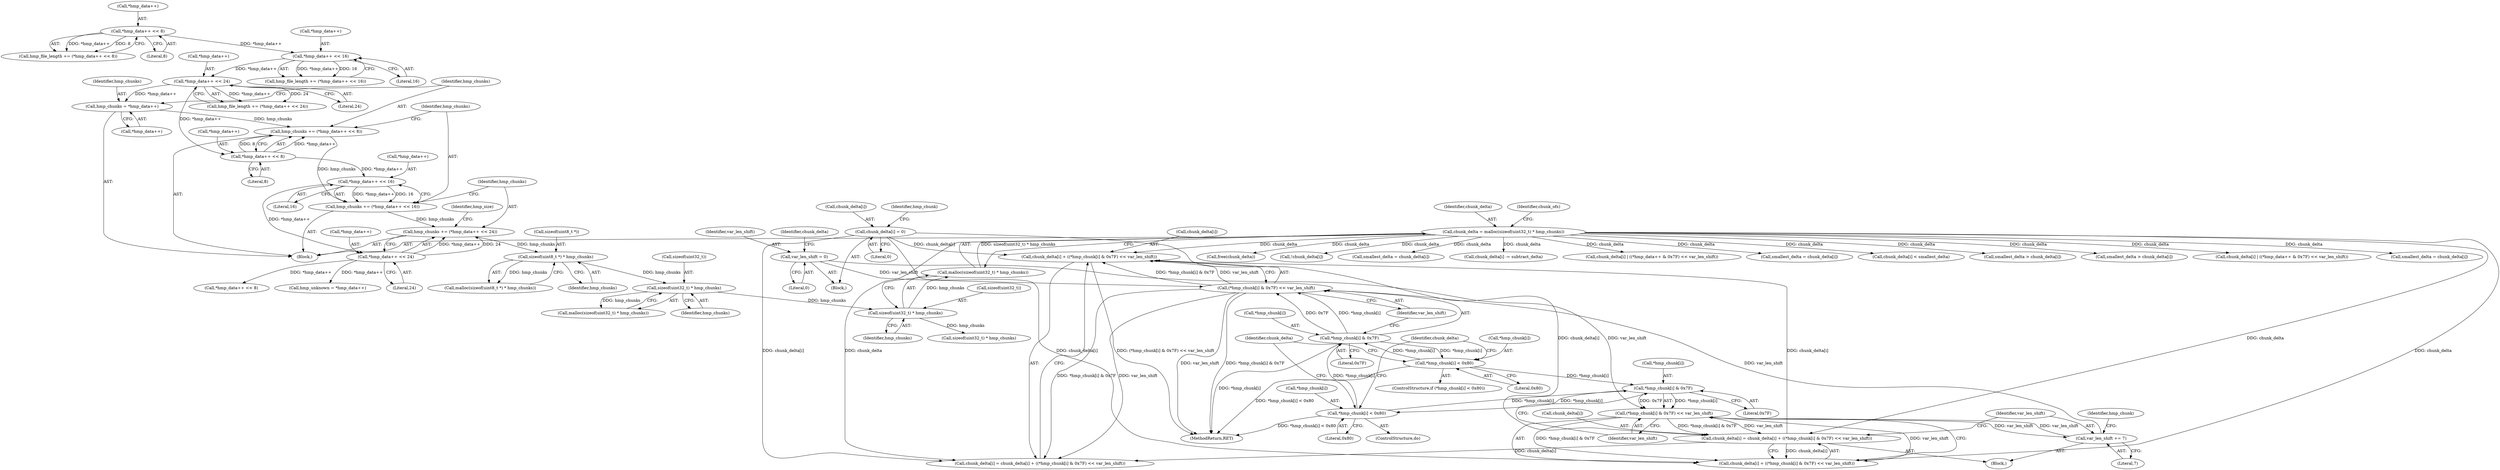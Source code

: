 digraph "0_wildmidi_660b513d99bced8783a4a5984ac2f742c74ebbdd_0@pointer" {
"1001079" [label="(Call,chunk_delta[i] + ((*hmp_chunk[i] & 0x7F) << var_len_shift))"];
"1001046" [label="(Call,chunk_delta[i] = chunk_delta[i] + ((*hmp_chunk[i] & 0x7F) << var_len_shift))"];
"1000501" [label="(Call,chunk_delta = malloc(sizeof(uint32_t) * hmp_chunks))"];
"1000503" [label="(Call,malloc(sizeof(uint32_t) * hmp_chunks))"];
"1000504" [label="(Call,sizeof(uint32_t) * hmp_chunks)"];
"1000497" [label="(Call,sizeof(uint32_t) * hmp_chunks)"];
"1000490" [label="(Call,sizeof(uint8_t *) * hmp_chunks)"];
"1000327" [label="(Call,hmp_chunks += (*hmp_data++ << 24))"];
"1000329" [label="(Call,*hmp_data++ << 24)"];
"1000322" [label="(Call,*hmp_data++ << 16)"];
"1000315" [label="(Call,*hmp_data++ << 8)"];
"1000292" [label="(Call,*hmp_data++ << 24)"];
"1000285" [label="(Call,*hmp_data++ << 16)"];
"1000278" [label="(Call,*hmp_data++ << 8)"];
"1000320" [label="(Call,hmp_chunks += (*hmp_data++ << 16))"];
"1000313" [label="(Call,hmp_chunks += (*hmp_data++ << 8))"];
"1000308" [label="(Call,hmp_chunks = *hmp_data++)"];
"1001031" [label="(Call,chunk_delta[i] = 0)"];
"1001054" [label="(Call,(*hmp_chunk[i] & 0x7F) << var_len_shift)"];
"1001055" [label="(Call,*hmp_chunk[i] & 0x7F)"];
"1001037" [label="(Call,*hmp_chunk[i] < 0x80)"];
"1001084" [label="(Call,*hmp_chunk[i] & 0x7F)"];
"1001069" [label="(Call,*hmp_chunk[i] < 0x80)"];
"1001062" [label="(Call,var_len_shift += 7)"];
"1001028" [label="(Call,var_len_shift = 0)"];
"1001083" [label="(Call,(*hmp_chunk[i] & 0x7F) << var_len_shift)"];
"1001063" [label="(Identifier,var_len_shift)"];
"1001215" [label="(Call,free(chunk_delta))"];
"1000498" [label="(Call,sizeof(uint32_t))"];
"1000321" [label="(Identifier,hmp_chunks)"];
"1001055" [label="(Call,*hmp_chunk[i] & 0x7F)"];
"1000500" [label="(Identifier,hmp_chunks)"];
"1000322" [label="(Call,*hmp_data++ << 16)"];
"1000314" [label="(Identifier,hmp_chunks)"];
"1001033" [label="(Identifier,chunk_delta)"];
"1001062" [label="(Call,var_len_shift += 7)"];
"1001089" [label="(Literal,0x7F)"];
"1000489" [label="(Call,malloc(sizeof(uint8_t *) * hmp_chunks))"];
"1001037" [label="(Call,*hmp_chunk[i] < 0x80)"];
"1001040" [label="(Identifier,hmp_chunk)"];
"1000344" [label="(Call,*hmp_data++ << 8)"];
"1000283" [label="(Call,hmp_file_length += (*hmp_data++ << 16))"];
"1000491" [label="(Call,sizeof(uint8_t *))"];
"1001231" [label="(MethodReturn,RET)"];
"1000507" [label="(Identifier,hmp_chunks)"];
"1000278" [label="(Call,*hmp_data++ << 8)"];
"1000289" [label="(Literal,16)"];
"1001050" [label="(Call,chunk_delta[i] + ((*hmp_chunk[i] & 0x7F) << var_len_shift))"];
"1000337" [label="(Call,hmp_unknown = *hmp_data++)"];
"1000309" [label="(Identifier,hmp_chunks)"];
"1000333" [label="(Literal,24)"];
"1000319" [label="(Literal,8)"];
"1001095" [label="(Call,!chunk_delta[i])"];
"1000316" [label="(Call,*hmp_data++)"];
"1000292" [label="(Call,*hmp_data++ << 24)"];
"1000328" [label="(Identifier,hmp_chunks)"];
"1000323" [label="(Call,*hmp_data++)"];
"1000505" [label="(Call,sizeof(uint32_t))"];
"1000310" [label="(Call,*hmp_data++)"];
"1000329" [label="(Call,*hmp_data++ << 24)"];
"1001085" [label="(Call,*hmp_chunk[i])"];
"1001056" [label="(Call,*hmp_chunk[i])"];
"1000501" [label="(Call,chunk_delta = malloc(sizeof(uint32_t) * hmp_chunks))"];
"1001061" [label="(Identifier,var_len_shift)"];
"1000313" [label="(Call,hmp_chunks += (*hmp_data++ << 8))"];
"1000509" [label="(Identifier,chunk_ofs)"];
"1000335" [label="(Identifier,hmp_size)"];
"1001077" [label="(Identifier,chunk_delta)"];
"1000737" [label="(Call,smallest_delta = chunk_delta[i])"];
"1000490" [label="(Call,sizeof(uint8_t *) * hmp_chunks)"];
"1001032" [label="(Call,chunk_delta[i])"];
"1001048" [label="(Identifier,chunk_delta)"];
"1000308" [label="(Call,hmp_chunks = *hmp_data++)"];
"1001046" [label="(Call,chunk_delta[i] = chunk_delta[i] + ((*hmp_chunk[i] & 0x7F) << var_len_shift))"];
"1000285" [label="(Call,*hmp_data++ << 16)"];
"1000836" [label="(Call,chunk_delta[i] -= subtract_delta)"];
"1001028" [label="(Call,var_len_shift = 0)"];
"1001047" [label="(Call,chunk_delta[i])"];
"1000504" [label="(Call,sizeof(uint32_t) * hmp_chunks)"];
"1001036" [label="(ControlStructure,if (*hmp_chunk[i] < 0x80))"];
"1000106" [label="(Block,)"];
"1000863" [label="(Block,)"];
"1001070" [label="(Call,*hmp_chunk[i])"];
"1000689" [label="(Call,chunk_delta[i] | ((*hmp_data++ & 0x7F) << var_len_shift))"];
"1001029" [label="(Identifier,var_len_shift)"];
"1000493" [label="(Identifier,hmp_chunks)"];
"1000856" [label="(Call,smallest_delta = chunk_delta[i])"];
"1001079" [label="(Call,chunk_delta[i] + ((*hmp_chunk[i] & 0x7F) << var_len_shift))"];
"1001090" [label="(Identifier,var_len_shift)"];
"1001064" [label="(Literal,7)"];
"1001031" [label="(Call,chunk_delta[i] = 0)"];
"1000315" [label="(Call,*hmp_data++ << 8)"];
"1001080" [label="(Call,chunk_delta[i])"];
"1000731" [label="(Call,chunk_delta[i] < smallest_delta)"];
"1000330" [label="(Call,*hmp_data++)"];
"1001038" [label="(Call,*hmp_chunk[i])"];
"1000326" [label="(Literal,16)"];
"1001044" [label="(ControlStructure,do)"];
"1000511" [label="(Call,sizeof(uint32_t) * hmp_chunks)"];
"1001103" [label="(Call,smallest_delta > chunk_delta[i])"];
"1000497" [label="(Call,sizeof(uint32_t) * hmp_chunks)"];
"1001042" [label="(Literal,0x80)"];
"1000290" [label="(Call,hmp_file_length += (*hmp_data++ << 24))"];
"1001035" [label="(Literal,0)"];
"1001045" [label="(Block,)"];
"1001083" [label="(Call,(*hmp_chunk[i] & 0x7F) << var_len_shift)"];
"1000276" [label="(Call,hmp_file_length += (*hmp_data++ << 8))"];
"1000850" [label="(Call,smallest_delta > chunk_delta[i])"];
"1000715" [label="(Call,chunk_delta[i] | ((*hmp_data++ & 0x7F) << var_len_shift))"];
"1000296" [label="(Literal,24)"];
"1000293" [label="(Call,*hmp_data++)"];
"1000327" [label="(Call,hmp_chunks += (*hmp_data++ << 24))"];
"1000496" [label="(Call,malloc(sizeof(uint32_t) * hmp_chunks))"];
"1000286" [label="(Call,*hmp_data++)"];
"1001067" [label="(Identifier,hmp_chunk)"];
"1000502" [label="(Identifier,chunk_delta)"];
"1000279" [label="(Call,*hmp_data++)"];
"1001075" [label="(Call,chunk_delta[i] = chunk_delta[i] + ((*hmp_chunk[i] & 0x7F) << var_len_shift))"];
"1001030" [label="(Literal,0)"];
"1000503" [label="(Call,malloc(sizeof(uint32_t) * hmp_chunks))"];
"1001060" [label="(Literal,0x7F)"];
"1001074" [label="(Literal,0x80)"];
"1000282" [label="(Literal,8)"];
"1001109" [label="(Call,smallest_delta = chunk_delta[i])"];
"1001069" [label="(Call,*hmp_chunk[i] < 0x80)"];
"1001084" [label="(Call,*hmp_chunk[i] & 0x7F)"];
"1000320" [label="(Call,hmp_chunks += (*hmp_data++ << 16))"];
"1001054" [label="(Call,(*hmp_chunk[i] & 0x7F) << var_len_shift)"];
"1001079" -> "1001075"  [label="AST: "];
"1001079" -> "1001083"  [label="CFG: "];
"1001080" -> "1001079"  [label="AST: "];
"1001083" -> "1001079"  [label="AST: "];
"1001075" -> "1001079"  [label="CFG: "];
"1001079" -> "1001231"  [label="DDG: (*hmp_chunk[i] & 0x7F) << var_len_shift"];
"1001046" -> "1001079"  [label="DDG: chunk_delta[i]"];
"1000501" -> "1001079"  [label="DDG: chunk_delta"];
"1001031" -> "1001079"  [label="DDG: chunk_delta[i]"];
"1001083" -> "1001079"  [label="DDG: *hmp_chunk[i] & 0x7F"];
"1001083" -> "1001079"  [label="DDG: var_len_shift"];
"1001046" -> "1001045"  [label="AST: "];
"1001046" -> "1001050"  [label="CFG: "];
"1001047" -> "1001046"  [label="AST: "];
"1001050" -> "1001046"  [label="AST: "];
"1001063" -> "1001046"  [label="CFG: "];
"1000501" -> "1001046"  [label="DDG: chunk_delta"];
"1001031" -> "1001046"  [label="DDG: chunk_delta[i]"];
"1001054" -> "1001046"  [label="DDG: *hmp_chunk[i] & 0x7F"];
"1001054" -> "1001046"  [label="DDG: var_len_shift"];
"1001046" -> "1001050"  [label="DDG: chunk_delta[i]"];
"1001046" -> "1001075"  [label="DDG: chunk_delta[i]"];
"1000501" -> "1000106"  [label="AST: "];
"1000501" -> "1000503"  [label="CFG: "];
"1000502" -> "1000501"  [label="AST: "];
"1000503" -> "1000501"  [label="AST: "];
"1000509" -> "1000501"  [label="CFG: "];
"1000503" -> "1000501"  [label="DDG: sizeof(uint32_t) * hmp_chunks"];
"1000501" -> "1000689"  [label="DDG: chunk_delta"];
"1000501" -> "1000715"  [label="DDG: chunk_delta"];
"1000501" -> "1000731"  [label="DDG: chunk_delta"];
"1000501" -> "1000737"  [label="DDG: chunk_delta"];
"1000501" -> "1000836"  [label="DDG: chunk_delta"];
"1000501" -> "1000850"  [label="DDG: chunk_delta"];
"1000501" -> "1000856"  [label="DDG: chunk_delta"];
"1000501" -> "1001050"  [label="DDG: chunk_delta"];
"1000501" -> "1001075"  [label="DDG: chunk_delta"];
"1000501" -> "1001095"  [label="DDG: chunk_delta"];
"1000501" -> "1001103"  [label="DDG: chunk_delta"];
"1000501" -> "1001109"  [label="DDG: chunk_delta"];
"1000501" -> "1001215"  [label="DDG: chunk_delta"];
"1000503" -> "1000504"  [label="CFG: "];
"1000504" -> "1000503"  [label="AST: "];
"1000504" -> "1000503"  [label="DDG: hmp_chunks"];
"1000504" -> "1000507"  [label="CFG: "];
"1000505" -> "1000504"  [label="AST: "];
"1000507" -> "1000504"  [label="AST: "];
"1000497" -> "1000504"  [label="DDG: hmp_chunks"];
"1000504" -> "1000511"  [label="DDG: hmp_chunks"];
"1000497" -> "1000496"  [label="AST: "];
"1000497" -> "1000500"  [label="CFG: "];
"1000498" -> "1000497"  [label="AST: "];
"1000500" -> "1000497"  [label="AST: "];
"1000496" -> "1000497"  [label="CFG: "];
"1000497" -> "1000496"  [label="DDG: hmp_chunks"];
"1000490" -> "1000497"  [label="DDG: hmp_chunks"];
"1000490" -> "1000489"  [label="AST: "];
"1000490" -> "1000493"  [label="CFG: "];
"1000491" -> "1000490"  [label="AST: "];
"1000493" -> "1000490"  [label="AST: "];
"1000489" -> "1000490"  [label="CFG: "];
"1000490" -> "1000489"  [label="DDG: hmp_chunks"];
"1000327" -> "1000490"  [label="DDG: hmp_chunks"];
"1000327" -> "1000106"  [label="AST: "];
"1000327" -> "1000329"  [label="CFG: "];
"1000328" -> "1000327"  [label="AST: "];
"1000329" -> "1000327"  [label="AST: "];
"1000335" -> "1000327"  [label="CFG: "];
"1000329" -> "1000327"  [label="DDG: *hmp_data++"];
"1000329" -> "1000327"  [label="DDG: 24"];
"1000320" -> "1000327"  [label="DDG: hmp_chunks"];
"1000329" -> "1000333"  [label="CFG: "];
"1000330" -> "1000329"  [label="AST: "];
"1000333" -> "1000329"  [label="AST: "];
"1000322" -> "1000329"  [label="DDG: *hmp_data++"];
"1000329" -> "1000337"  [label="DDG: *hmp_data++"];
"1000329" -> "1000344"  [label="DDG: *hmp_data++"];
"1000322" -> "1000320"  [label="AST: "];
"1000322" -> "1000326"  [label="CFG: "];
"1000323" -> "1000322"  [label="AST: "];
"1000326" -> "1000322"  [label="AST: "];
"1000320" -> "1000322"  [label="CFG: "];
"1000322" -> "1000320"  [label="DDG: *hmp_data++"];
"1000322" -> "1000320"  [label="DDG: 16"];
"1000315" -> "1000322"  [label="DDG: *hmp_data++"];
"1000315" -> "1000313"  [label="AST: "];
"1000315" -> "1000319"  [label="CFG: "];
"1000316" -> "1000315"  [label="AST: "];
"1000319" -> "1000315"  [label="AST: "];
"1000313" -> "1000315"  [label="CFG: "];
"1000315" -> "1000313"  [label="DDG: *hmp_data++"];
"1000315" -> "1000313"  [label="DDG: 8"];
"1000292" -> "1000315"  [label="DDG: *hmp_data++"];
"1000292" -> "1000290"  [label="AST: "];
"1000292" -> "1000296"  [label="CFG: "];
"1000293" -> "1000292"  [label="AST: "];
"1000296" -> "1000292"  [label="AST: "];
"1000290" -> "1000292"  [label="CFG: "];
"1000292" -> "1000290"  [label="DDG: *hmp_data++"];
"1000292" -> "1000290"  [label="DDG: 24"];
"1000285" -> "1000292"  [label="DDG: *hmp_data++"];
"1000292" -> "1000308"  [label="DDG: *hmp_data++"];
"1000285" -> "1000283"  [label="AST: "];
"1000285" -> "1000289"  [label="CFG: "];
"1000286" -> "1000285"  [label="AST: "];
"1000289" -> "1000285"  [label="AST: "];
"1000283" -> "1000285"  [label="CFG: "];
"1000285" -> "1000283"  [label="DDG: *hmp_data++"];
"1000285" -> "1000283"  [label="DDG: 16"];
"1000278" -> "1000285"  [label="DDG: *hmp_data++"];
"1000278" -> "1000276"  [label="AST: "];
"1000278" -> "1000282"  [label="CFG: "];
"1000279" -> "1000278"  [label="AST: "];
"1000282" -> "1000278"  [label="AST: "];
"1000276" -> "1000278"  [label="CFG: "];
"1000278" -> "1000276"  [label="DDG: *hmp_data++"];
"1000278" -> "1000276"  [label="DDG: 8"];
"1000320" -> "1000106"  [label="AST: "];
"1000321" -> "1000320"  [label="AST: "];
"1000328" -> "1000320"  [label="CFG: "];
"1000313" -> "1000320"  [label="DDG: hmp_chunks"];
"1000313" -> "1000106"  [label="AST: "];
"1000314" -> "1000313"  [label="AST: "];
"1000321" -> "1000313"  [label="CFG: "];
"1000308" -> "1000313"  [label="DDG: hmp_chunks"];
"1000308" -> "1000106"  [label="AST: "];
"1000308" -> "1000310"  [label="CFG: "];
"1000309" -> "1000308"  [label="AST: "];
"1000310" -> "1000308"  [label="AST: "];
"1000314" -> "1000308"  [label="CFG: "];
"1001031" -> "1000863"  [label="AST: "];
"1001031" -> "1001035"  [label="CFG: "];
"1001032" -> "1001031"  [label="AST: "];
"1001035" -> "1001031"  [label="AST: "];
"1001040" -> "1001031"  [label="CFG: "];
"1001031" -> "1001050"  [label="DDG: chunk_delta[i]"];
"1001031" -> "1001075"  [label="DDG: chunk_delta[i]"];
"1001054" -> "1001050"  [label="AST: "];
"1001054" -> "1001061"  [label="CFG: "];
"1001055" -> "1001054"  [label="AST: "];
"1001061" -> "1001054"  [label="AST: "];
"1001050" -> "1001054"  [label="CFG: "];
"1001054" -> "1001050"  [label="DDG: *hmp_chunk[i] & 0x7F"];
"1001054" -> "1001050"  [label="DDG: var_len_shift"];
"1001055" -> "1001054"  [label="DDG: *hmp_chunk[i]"];
"1001055" -> "1001054"  [label="DDG: 0x7F"];
"1001062" -> "1001054"  [label="DDG: var_len_shift"];
"1001028" -> "1001054"  [label="DDG: var_len_shift"];
"1001054" -> "1001062"  [label="DDG: var_len_shift"];
"1001055" -> "1001060"  [label="CFG: "];
"1001056" -> "1001055"  [label="AST: "];
"1001060" -> "1001055"  [label="AST: "];
"1001061" -> "1001055"  [label="CFG: "];
"1001037" -> "1001055"  [label="DDG: *hmp_chunk[i]"];
"1001069" -> "1001055"  [label="DDG: *hmp_chunk[i]"];
"1001055" -> "1001069"  [label="DDG: *hmp_chunk[i]"];
"1001037" -> "1001036"  [label="AST: "];
"1001037" -> "1001042"  [label="CFG: "];
"1001038" -> "1001037"  [label="AST: "];
"1001042" -> "1001037"  [label="AST: "];
"1001048" -> "1001037"  [label="CFG: "];
"1001077" -> "1001037"  [label="CFG: "];
"1001037" -> "1001231"  [label="DDG: *hmp_chunk[i] < 0x80"];
"1001084" -> "1001037"  [label="DDG: *hmp_chunk[i]"];
"1001037" -> "1001084"  [label="DDG: *hmp_chunk[i]"];
"1001084" -> "1001083"  [label="AST: "];
"1001084" -> "1001089"  [label="CFG: "];
"1001085" -> "1001084"  [label="AST: "];
"1001089" -> "1001084"  [label="AST: "];
"1001090" -> "1001084"  [label="CFG: "];
"1001084" -> "1001231"  [label="DDG: *hmp_chunk[i]"];
"1001084" -> "1001083"  [label="DDG: *hmp_chunk[i]"];
"1001084" -> "1001083"  [label="DDG: 0x7F"];
"1001069" -> "1001084"  [label="DDG: *hmp_chunk[i]"];
"1001069" -> "1001044"  [label="AST: "];
"1001069" -> "1001074"  [label="CFG: "];
"1001070" -> "1001069"  [label="AST: "];
"1001074" -> "1001069"  [label="AST: "];
"1001048" -> "1001069"  [label="CFG: "];
"1001077" -> "1001069"  [label="CFG: "];
"1001069" -> "1001231"  [label="DDG: *hmp_chunk[i] < 0x80"];
"1001062" -> "1001045"  [label="AST: "];
"1001062" -> "1001064"  [label="CFG: "];
"1001063" -> "1001062"  [label="AST: "];
"1001064" -> "1001062"  [label="AST: "];
"1001067" -> "1001062"  [label="CFG: "];
"1001062" -> "1001083"  [label="DDG: var_len_shift"];
"1001028" -> "1000863"  [label="AST: "];
"1001028" -> "1001030"  [label="CFG: "];
"1001029" -> "1001028"  [label="AST: "];
"1001030" -> "1001028"  [label="AST: "];
"1001033" -> "1001028"  [label="CFG: "];
"1001028" -> "1001083"  [label="DDG: var_len_shift"];
"1001083" -> "1001090"  [label="CFG: "];
"1001090" -> "1001083"  [label="AST: "];
"1001083" -> "1001231"  [label="DDG: *hmp_chunk[i] & 0x7F"];
"1001083" -> "1001231"  [label="DDG: var_len_shift"];
"1001083" -> "1001075"  [label="DDG: *hmp_chunk[i] & 0x7F"];
"1001083" -> "1001075"  [label="DDG: var_len_shift"];
}
